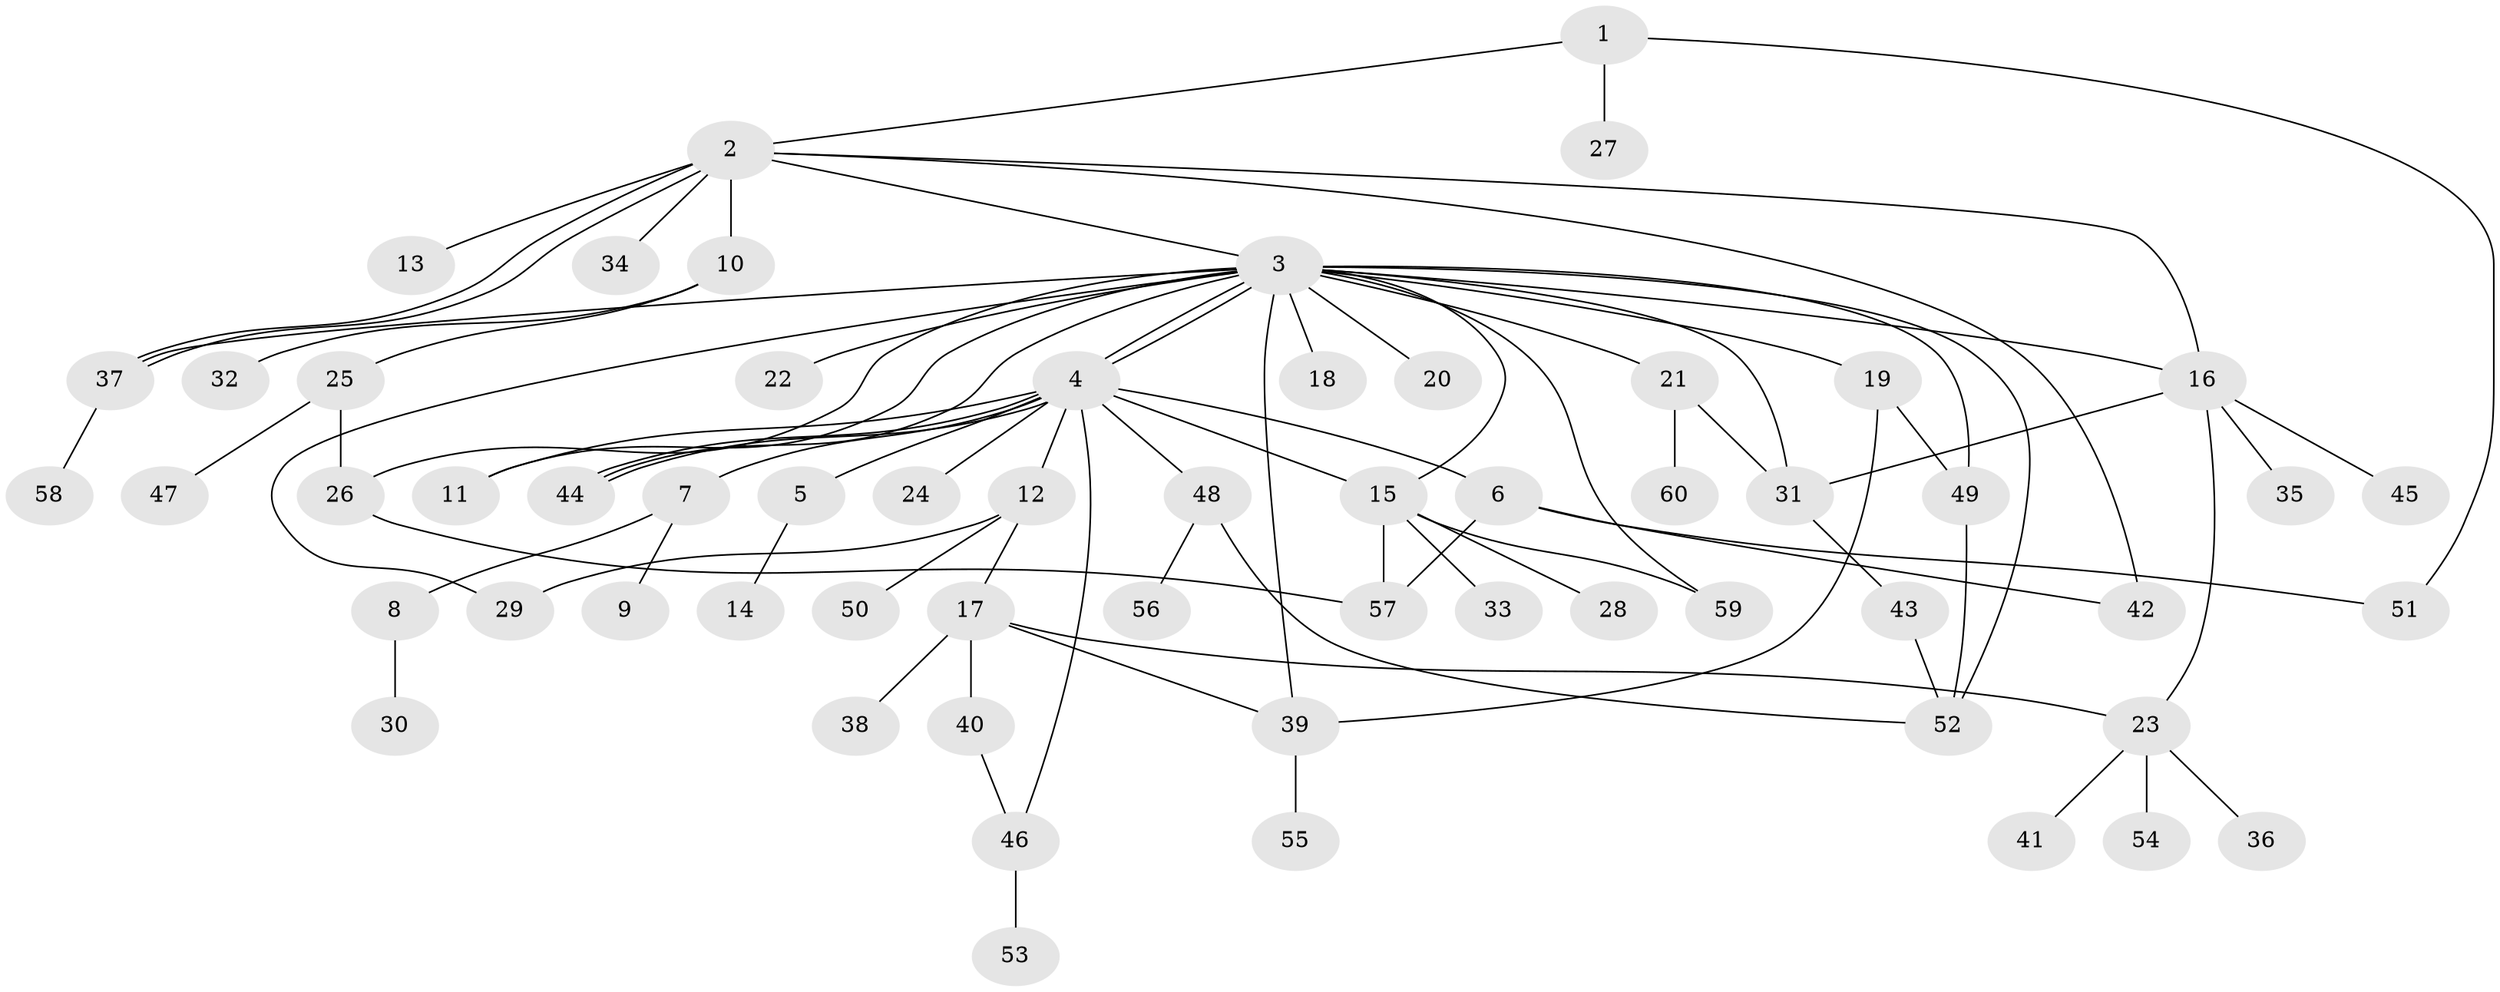 // Generated by graph-tools (version 1.1) at 2025/35/03/09/25 02:35:49]
// undirected, 60 vertices, 84 edges
graph export_dot {
graph [start="1"]
  node [color=gray90,style=filled];
  1;
  2;
  3;
  4;
  5;
  6;
  7;
  8;
  9;
  10;
  11;
  12;
  13;
  14;
  15;
  16;
  17;
  18;
  19;
  20;
  21;
  22;
  23;
  24;
  25;
  26;
  27;
  28;
  29;
  30;
  31;
  32;
  33;
  34;
  35;
  36;
  37;
  38;
  39;
  40;
  41;
  42;
  43;
  44;
  45;
  46;
  47;
  48;
  49;
  50;
  51;
  52;
  53;
  54;
  55;
  56;
  57;
  58;
  59;
  60;
  1 -- 2;
  1 -- 27;
  1 -- 51;
  2 -- 3;
  2 -- 10;
  2 -- 13;
  2 -- 16;
  2 -- 34;
  2 -- 37;
  2 -- 37;
  2 -- 42;
  3 -- 4;
  3 -- 4;
  3 -- 11;
  3 -- 15;
  3 -- 16;
  3 -- 18;
  3 -- 19;
  3 -- 20;
  3 -- 21;
  3 -- 22;
  3 -- 26;
  3 -- 29;
  3 -- 31;
  3 -- 37;
  3 -- 39;
  3 -- 44;
  3 -- 49;
  3 -- 52;
  3 -- 59;
  4 -- 5;
  4 -- 6;
  4 -- 7;
  4 -- 11;
  4 -- 12;
  4 -- 15;
  4 -- 24;
  4 -- 44;
  4 -- 44;
  4 -- 46;
  4 -- 48;
  5 -- 14;
  6 -- 42;
  6 -- 51;
  6 -- 57;
  7 -- 8;
  7 -- 9;
  8 -- 30;
  10 -- 25;
  10 -- 32;
  12 -- 17;
  12 -- 29;
  12 -- 50;
  15 -- 28;
  15 -- 33;
  15 -- 57;
  15 -- 59;
  16 -- 23;
  16 -- 31;
  16 -- 35;
  16 -- 45;
  17 -- 23;
  17 -- 38;
  17 -- 39;
  17 -- 40;
  19 -- 39;
  19 -- 49;
  21 -- 31;
  21 -- 60;
  23 -- 36;
  23 -- 41;
  23 -- 54;
  25 -- 26;
  25 -- 47;
  26 -- 57;
  31 -- 43;
  37 -- 58;
  39 -- 55;
  40 -- 46;
  43 -- 52;
  46 -- 53;
  48 -- 52;
  48 -- 56;
  49 -- 52;
}
